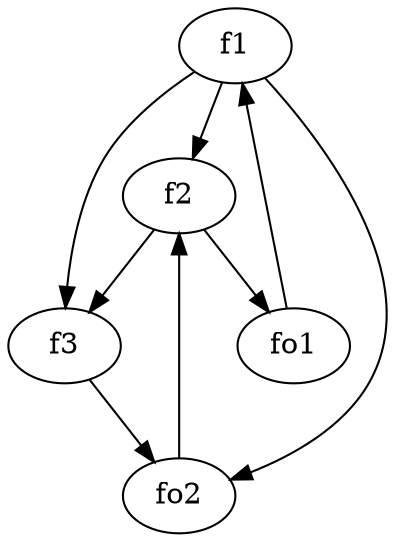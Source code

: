 strict digraph  {
f1;
f2;
f3;
fo1;
fo2;
f1 -> fo2  [weight=2];
f1 -> f2  [weight=2];
f1 -> f3  [weight=2];
f2 -> fo1  [weight=2];
f2 -> f3  [weight=2];
f3 -> fo2  [weight=2];
fo1 -> f1  [weight=2];
fo2 -> f2  [weight=2];
}
